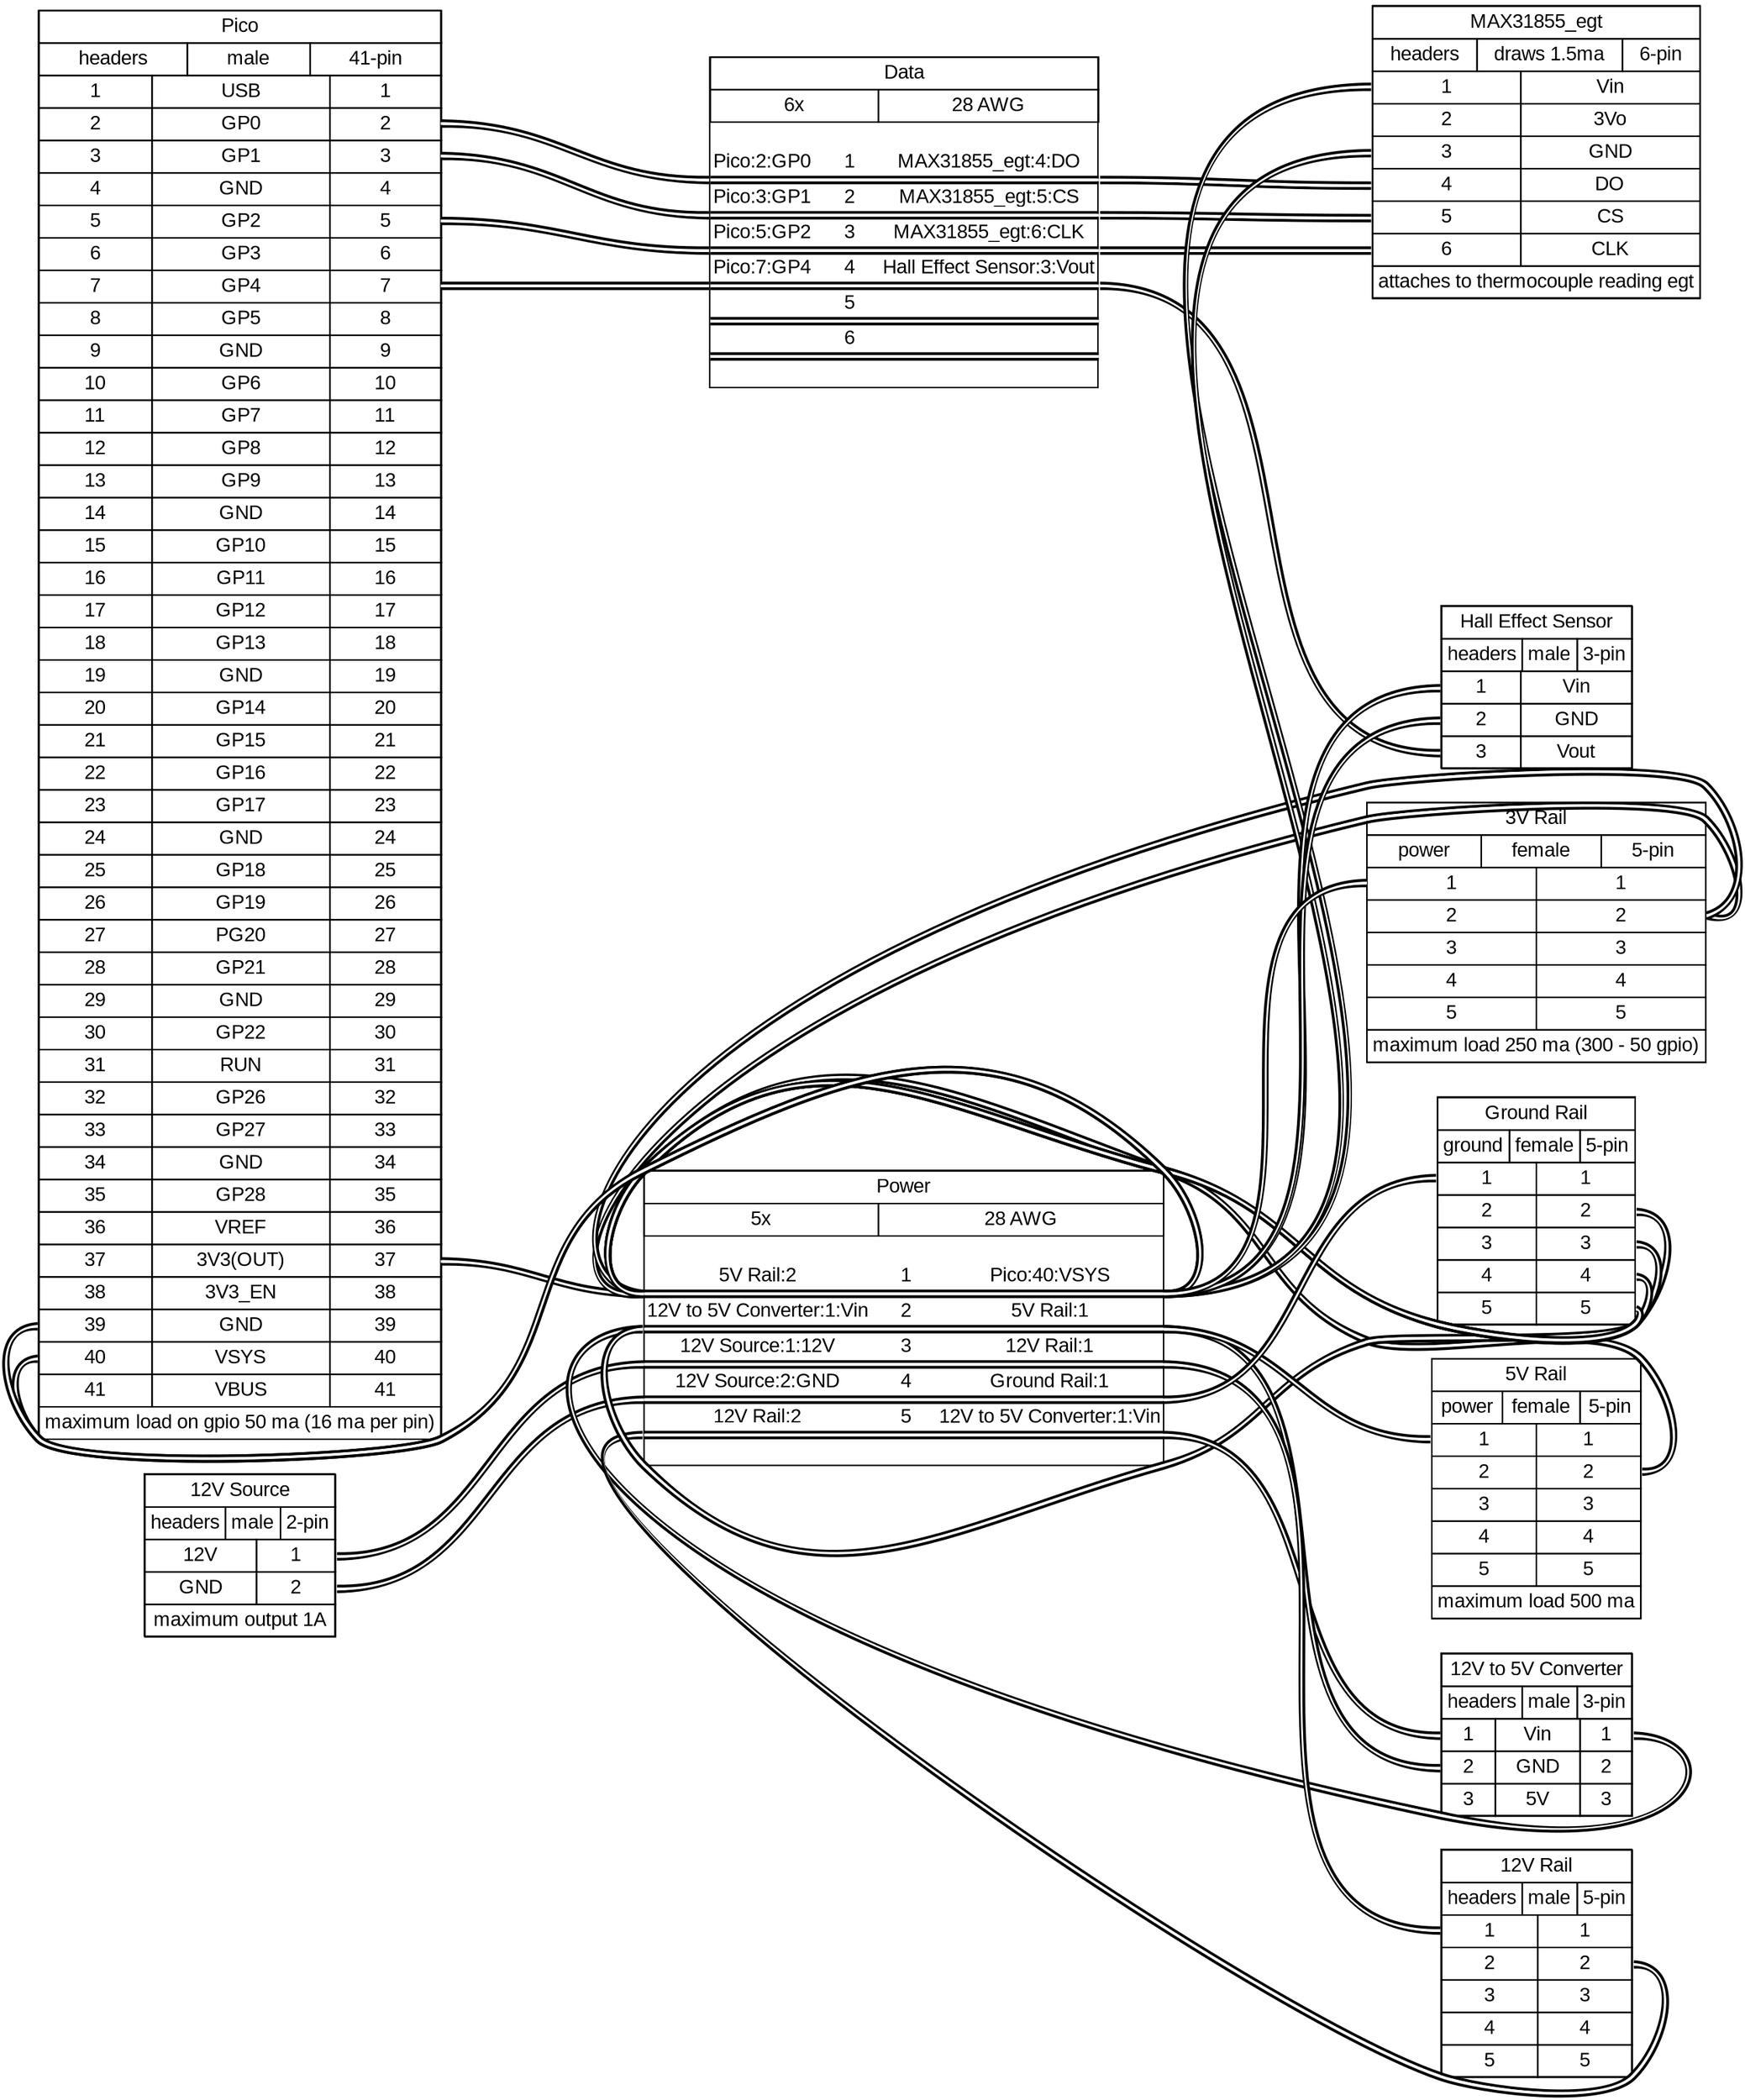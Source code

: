 graph {
// Graph generated by WireViz 0.3.2
// https://github.com/formatc1702/WireViz
	graph [bgcolor="#FFFFFF" fontname=arial nodesep=0.33 rankdir=LR ranksep=2]
	node [fillcolor="#FFFFFF" fontname=arial height=0 margin=0 shape=none style=filled width=0]
	edge [fontname=arial style=bold]
	Pico [label=<
<table border="0" cellspacing="0" cellpadding="0">
 <tr><td>
  <table border="0" cellspacing="0" cellpadding="3" cellborder="1"><tr>
   <td balign="left">Pico</td>
  </tr></table>
 </td></tr>
 <tr><td>
  <table border="0" cellspacing="0" cellpadding="3" cellborder="1"><tr>
   <td balign="left">headers</td>
   <td balign="left">male</td>
   <td balign="left">41-pin</td>
  </tr></table>
 </td></tr>
 <tr><td>
  <table border="0" cellspacing="0" cellpadding="3" cellborder="1">
   <tr>
    <td port="p1l">1</td>
    <td>USB</td>
    <td port="p1r">1</td>
   </tr>
   <tr>
    <td port="p2l">2</td>
    <td>GP0</td>
    <td port="p2r">2</td>
   </tr>
   <tr>
    <td port="p3l">3</td>
    <td>GP1</td>
    <td port="p3r">3</td>
   </tr>
   <tr>
    <td port="p4l">4</td>
    <td>GND</td>
    <td port="p4r">4</td>
   </tr>
   <tr>
    <td port="p5l">5</td>
    <td>GP2</td>
    <td port="p5r">5</td>
   </tr>
   <tr>
    <td port="p6l">6</td>
    <td>GP3</td>
    <td port="p6r">6</td>
   </tr>
   <tr>
    <td port="p7l">7</td>
    <td>GP4</td>
    <td port="p7r">7</td>
   </tr>
   <tr>
    <td port="p8l">8</td>
    <td>GP5</td>
    <td port="p8r">8</td>
   </tr>
   <tr>
    <td port="p9l">9</td>
    <td>GND</td>
    <td port="p9r">9</td>
   </tr>
   <tr>
    <td port="p10l">10</td>
    <td>GP6</td>
    <td port="p10r">10</td>
   </tr>
   <tr>
    <td port="p11l">11</td>
    <td>GP7</td>
    <td port="p11r">11</td>
   </tr>
   <tr>
    <td port="p12l">12</td>
    <td>GP8</td>
    <td port="p12r">12</td>
   </tr>
   <tr>
    <td port="p13l">13</td>
    <td>GP9</td>
    <td port="p13r">13</td>
   </tr>
   <tr>
    <td port="p14l">14</td>
    <td>GND</td>
    <td port="p14r">14</td>
   </tr>
   <tr>
    <td port="p15l">15</td>
    <td>GP10</td>
    <td port="p15r">15</td>
   </tr>
   <tr>
    <td port="p16l">16</td>
    <td>GP11</td>
    <td port="p16r">16</td>
   </tr>
   <tr>
    <td port="p17l">17</td>
    <td>GP12</td>
    <td port="p17r">17</td>
   </tr>
   <tr>
    <td port="p18l">18</td>
    <td>GP13</td>
    <td port="p18r">18</td>
   </tr>
   <tr>
    <td port="p19l">19</td>
    <td>GND</td>
    <td port="p19r">19</td>
   </tr>
   <tr>
    <td port="p20l">20</td>
    <td>GP14</td>
    <td port="p20r">20</td>
   </tr>
   <tr>
    <td port="p21l">21</td>
    <td>GP15</td>
    <td port="p21r">21</td>
   </tr>
   <tr>
    <td port="p22l">22</td>
    <td>GP16</td>
    <td port="p22r">22</td>
   </tr>
   <tr>
    <td port="p23l">23</td>
    <td>GP17</td>
    <td port="p23r">23</td>
   </tr>
   <tr>
    <td port="p24l">24</td>
    <td>GND</td>
    <td port="p24r">24</td>
   </tr>
   <tr>
    <td port="p25l">25</td>
    <td>GP18</td>
    <td port="p25r">25</td>
   </tr>
   <tr>
    <td port="p26l">26</td>
    <td>GP19</td>
    <td port="p26r">26</td>
   </tr>
   <tr>
    <td port="p27l">27</td>
    <td>PG20</td>
    <td port="p27r">27</td>
   </tr>
   <tr>
    <td port="p28l">28</td>
    <td>GP21</td>
    <td port="p28r">28</td>
   </tr>
   <tr>
    <td port="p29l">29</td>
    <td>GND</td>
    <td port="p29r">29</td>
   </tr>
   <tr>
    <td port="p30l">30</td>
    <td>GP22</td>
    <td port="p30r">30</td>
   </tr>
   <tr>
    <td port="p31l">31</td>
    <td>RUN</td>
    <td port="p31r">31</td>
   </tr>
   <tr>
    <td port="p32l">32</td>
    <td>GP26</td>
    <td port="p32r">32</td>
   </tr>
   <tr>
    <td port="p33l">33</td>
    <td>GP27</td>
    <td port="p33r">33</td>
   </tr>
   <tr>
    <td port="p34l">34</td>
    <td>GND</td>
    <td port="p34r">34</td>
   </tr>
   <tr>
    <td port="p35l">35</td>
    <td>GP28</td>
    <td port="p35r">35</td>
   </tr>
   <tr>
    <td port="p36l">36</td>
    <td>VREF</td>
    <td port="p36r">36</td>
   </tr>
   <tr>
    <td port="p37l">37</td>
    <td>3V3(OUT)</td>
    <td port="p37r">37</td>
   </tr>
   <tr>
    <td port="p38l">38</td>
    <td>3V3_EN</td>
    <td port="p38r">38</td>
   </tr>
   <tr>
    <td port="p39l">39</td>
    <td>GND</td>
    <td port="p39r">39</td>
   </tr>
   <tr>
    <td port="p40l">40</td>
    <td>VSYS</td>
    <td port="p40r">40</td>
   </tr>
   <tr>
    <td port="p41l">41</td>
    <td>VBUS</td>
    <td port="p41r">41</td>
   </tr>
  </table>
 </td></tr>
 <tr><td>
  <table border="0" cellspacing="0" cellpadding="3" cellborder="1"><tr>
   <td balign="left">maximum load on gpio 50 ma (16 ma per pin)</td>
  </tr></table>
 </td></tr>
</table>
> fillcolor="#FFFFFF" shape=box style=filled]
	"12V Source" [label=<
<table border="0" cellspacing="0" cellpadding="0">
 <tr><td>
  <table border="0" cellspacing="0" cellpadding="3" cellborder="1"><tr>
   <td balign="left">12V Source</td>
  </tr></table>
 </td></tr>
 <tr><td>
  <table border="0" cellspacing="0" cellpadding="3" cellborder="1"><tr>
   <td balign="left">headers</td>
   <td balign="left">male</td>
   <td balign="left">2-pin</td>
  </tr></table>
 </td></tr>
 <tr><td>
  <table border="0" cellspacing="0" cellpadding="3" cellborder="1">
   <tr>
    <td>12V</td>
    <td port="p1r">1</td>
   </tr>
   <tr>
    <td>GND</td>
    <td port="p2r">2</td>
   </tr>
  </table>
 </td></tr>
 <tr><td>
  <table border="0" cellspacing="0" cellpadding="3" cellborder="1"><tr>
   <td balign="left">maximum output 1A</td>
  </tr></table>
 </td></tr>
</table>
> fillcolor="#FFFFFF" shape=box style=filled]
	"12V to 5V Converter" [label=<
<table border="0" cellspacing="0" cellpadding="0">
 <tr><td>
  <table border="0" cellspacing="0" cellpadding="3" cellborder="1"><tr>
   <td balign="left">12V to 5V Converter</td>
  </tr></table>
 </td></tr>
 <tr><td>
  <table border="0" cellspacing="0" cellpadding="3" cellborder="1"><tr>
   <td balign="left">headers</td>
   <td balign="left">male</td>
   <td balign="left">3-pin</td>
  </tr></table>
 </td></tr>
 <tr><td>
  <table border="0" cellspacing="0" cellpadding="3" cellborder="1">
   <tr>
    <td port="p1l">1</td>
    <td>Vin</td>
    <td port="p1r">1</td>
   </tr>
   <tr>
    <td port="p2l">2</td>
    <td>GND</td>
    <td port="p2r">2</td>
   </tr>
   <tr>
    <td port="p3l">3</td>
    <td>5V</td>
    <td port="p3r">3</td>
   </tr>
  </table>
 </td></tr>
</table>
> fillcolor="#FFFFFF" shape=box style=filled]
	"12V Rail" [label=<
<table border="0" cellspacing="0" cellpadding="0">
 <tr><td>
  <table border="0" cellspacing="0" cellpadding="3" cellborder="1"><tr>
   <td balign="left">12V Rail</td>
  </tr></table>
 </td></tr>
 <tr><td>
  <table border="0" cellspacing="0" cellpadding="3" cellborder="1"><tr>
   <td balign="left">headers</td>
   <td balign="left">male</td>
   <td balign="left">5-pin</td>
  </tr></table>
 </td></tr>
 <tr><td>
  <table border="0" cellspacing="0" cellpadding="3" cellborder="1">
   <tr>
    <td port="p1l">1</td>
    <td port="p1r">1</td>
   </tr>
   <tr>
    <td port="p2l">2</td>
    <td port="p2r">2</td>
   </tr>
   <tr>
    <td port="p3l">3</td>
    <td port="p3r">3</td>
   </tr>
   <tr>
    <td port="p4l">4</td>
    <td port="p4r">4</td>
   </tr>
   <tr>
    <td port="p5l">5</td>
    <td port="p5r">5</td>
   </tr>
  </table>
 </td></tr>
</table>
> fillcolor="#FFFFFF" shape=box style=filled]
	MAX31855_egt [label=<
<table border="0" cellspacing="0" cellpadding="0">
 <tr><td>
  <table border="0" cellspacing="0" cellpadding="3" cellborder="1"><tr>
   <td balign="left">MAX31855_egt</td>
  </tr></table>
 </td></tr>
 <tr><td>
  <table border="0" cellspacing="0" cellpadding="3" cellborder="1"><tr>
   <td balign="left">headers</td>
   <td balign="left">draws 1.5ma</td>
   <td balign="left">6-pin</td>
  </tr></table>
 </td></tr>
 <tr><td>
  <table border="0" cellspacing="0" cellpadding="3" cellborder="1">
   <tr>
    <td port="p1l">1</td>
    <td>Vin</td>
   </tr>
   <tr>
    <td port="p2l">2</td>
    <td>3Vo</td>
   </tr>
   <tr>
    <td port="p3l">3</td>
    <td>GND</td>
   </tr>
   <tr>
    <td port="p4l">4</td>
    <td>DO</td>
   </tr>
   <tr>
    <td port="p5l">5</td>
    <td>CS</td>
   </tr>
   <tr>
    <td port="p6l">6</td>
    <td>CLK</td>
   </tr>
  </table>
 </td></tr>
 <tr><td>
  <table border="0" cellspacing="0" cellpadding="3" cellborder="1"><tr>
   <td balign="left">attaches to thermocouple reading egt</td>
  </tr></table>
 </td></tr>
</table>
> fillcolor="#FFFFFF" shape=box style=filled]
	"Hall Effect Sensor" [label=<
<table border="0" cellspacing="0" cellpadding="0">
 <tr><td>
  <table border="0" cellspacing="0" cellpadding="3" cellborder="1"><tr>
   <td balign="left">Hall Effect Sensor</td>
  </tr></table>
 </td></tr>
 <tr><td>
  <table border="0" cellspacing="0" cellpadding="3" cellborder="1"><tr>
   <td balign="left">headers</td>
   <td balign="left">male</td>
   <td balign="left">3-pin</td>
  </tr></table>
 </td></tr>
 <tr><td>
  <table border="0" cellspacing="0" cellpadding="3" cellborder="1">
   <tr>
    <td port="p1l">1</td>
    <td>Vin</td>
   </tr>
   <tr>
    <td port="p2l">2</td>
    <td>GND</td>
   </tr>
   <tr>
    <td port="p3l">3</td>
    <td>Vout</td>
   </tr>
  </table>
 </td></tr>
</table>
> fillcolor="#FFFFFF" shape=box style=filled]
	"5V Rail" [label=<
<table border="0" cellspacing="0" cellpadding="0">
 <tr><td>
  <table border="0" cellspacing="0" cellpadding="3" cellborder="1"><tr>
   <td balign="left">5V Rail</td>
  </tr></table>
 </td></tr>
 <tr><td>
  <table border="0" cellspacing="0" cellpadding="3" cellborder="1"><tr>
   <td balign="left">power</td>
   <td balign="left">female</td>
   <td balign="left">5-pin</td>
  </tr></table>
 </td></tr>
 <tr><td>
  <table border="0" cellspacing="0" cellpadding="3" cellborder="1">
   <tr>
    <td port="p1l">1</td>
    <td port="p1r">1</td>
   </tr>
   <tr>
    <td port="p2l">2</td>
    <td port="p2r">2</td>
   </tr>
   <tr>
    <td port="p3l">3</td>
    <td port="p3r">3</td>
   </tr>
   <tr>
    <td port="p4l">4</td>
    <td port="p4r">4</td>
   </tr>
   <tr>
    <td port="p5l">5</td>
    <td port="p5r">5</td>
   </tr>
  </table>
 </td></tr>
 <tr><td>
  <table border="0" cellspacing="0" cellpadding="3" cellborder="1"><tr>
   <td balign="left">maximum load 500 ma</td>
  </tr></table>
 </td></tr>
</table>
> fillcolor="#FFFFFF" shape=box style=filled]
	"3V Rail" [label=<
<table border="0" cellspacing="0" cellpadding="0">
 <tr><td>
  <table border="0" cellspacing="0" cellpadding="3" cellborder="1"><tr>
   <td balign="left">3V Rail</td>
  </tr></table>
 </td></tr>
 <tr><td>
  <table border="0" cellspacing="0" cellpadding="3" cellborder="1"><tr>
   <td balign="left">power</td>
   <td balign="left">female</td>
   <td balign="left">5-pin</td>
  </tr></table>
 </td></tr>
 <tr><td>
  <table border="0" cellspacing="0" cellpadding="3" cellborder="1">
   <tr>
    <td port="p1l">1</td>
    <td port="p1r">1</td>
   </tr>
   <tr>
    <td port="p2l">2</td>
    <td port="p2r">2</td>
   </tr>
   <tr>
    <td port="p3l">3</td>
    <td port="p3r">3</td>
   </tr>
   <tr>
    <td port="p4l">4</td>
    <td port="p4r">4</td>
   </tr>
   <tr>
    <td port="p5l">5</td>
    <td port="p5r">5</td>
   </tr>
  </table>
 </td></tr>
 <tr><td>
  <table border="0" cellspacing="0" cellpadding="3" cellborder="1"><tr>
   <td balign="left">maximum load 250 ma (300 - 50 gpio)</td>
  </tr></table>
 </td></tr>
</table>
> fillcolor="#FFFFFF" shape=box style=filled]
	"Ground Rail" [label=<
<table border="0" cellspacing="0" cellpadding="0">
 <tr><td>
  <table border="0" cellspacing="0" cellpadding="3" cellborder="1"><tr>
   <td balign="left">Ground Rail</td>
  </tr></table>
 </td></tr>
 <tr><td>
  <table border="0" cellspacing="0" cellpadding="3" cellborder="1"><tr>
   <td balign="left">ground</td>
   <td balign="left">female</td>
   <td balign="left">5-pin</td>
  </tr></table>
 </td></tr>
 <tr><td>
  <table border="0" cellspacing="0" cellpadding="3" cellborder="1">
   <tr>
    <td port="p1l">1</td>
    <td port="p1r">1</td>
   </tr>
   <tr>
    <td port="p2l">2</td>
    <td port="p2r">2</td>
   </tr>
   <tr>
    <td port="p3l">3</td>
    <td port="p3r">3</td>
   </tr>
   <tr>
    <td port="p4l">4</td>
    <td port="p4r">4</td>
   </tr>
   <tr>
    <td port="p5l">5</td>
    <td port="p5r">5</td>
   </tr>
  </table>
 </td></tr>
</table>
> fillcolor="#FFFFFF" shape=box style=filled]
	edge [color="#000000:#ffffff:#000000"]
	Pico:p2r:e -- Data:w1:w
	Data:w1:e -- MAX31855_egt:p4l:w
	edge [color="#000000:#ffffff:#000000"]
	Pico:p3r:e -- Data:w2:w
	Data:w2:e -- MAX31855_egt:p5l:w
	edge [color="#000000:#ffffff:#000000"]
	Pico:p5r:e -- Data:w3:w
	Data:w3:e -- MAX31855_egt:p6l:w
	edge [color="#000000:#ffffff:#000000"]
	Pico:p7r:e -- Data:w4:w
	Data:w4:e -- "Hall Effect Sensor":p3l:w
	Data [label=<
<table border="0" cellspacing="0" cellpadding="0">
 <tr><td>
  <table border="0" cellspacing="0" cellpadding="3" cellborder="1"><tr>
   <td balign="left">Data</td>
  </tr></table>
 </td></tr>
 <tr><td>
  <table border="0" cellspacing="0" cellpadding="3" cellborder="1"><tr>
   <td balign="left">6x</td>
   <td balign="left">28 AWG</td>
  </tr></table>
 </td></tr>
 <tr><td>
  <table border="0" cellspacing="0" cellborder="0">
   <tr><td>&nbsp;</td></tr>
   <tr>
    <td>Pico:2:GP0</td>
    <td>
     1
    </td>
    <td>MAX31855_egt:4:DO</td>
   </tr>
   <tr>
    <td colspan="3" border="0" cellspacing="0" cellpadding="0" port="w1" height="6">
     <table cellspacing="0" cellborder="0" border="0">
      <tr><td colspan="3" cellpadding="0" height="2" bgcolor="#000000" border="0"></td></tr>
      <tr><td colspan="3" cellpadding="0" height="2" bgcolor="#ffffff" border="0"></td></tr>
      <tr><td colspan="3" cellpadding="0" height="2" bgcolor="#000000" border="0"></td></tr>
     </table>
    </td>
   </tr>
   <tr>
    <td>Pico:3:GP1</td>
    <td>
     2
    </td>
    <td>MAX31855_egt:5:CS</td>
   </tr>
   <tr>
    <td colspan="3" border="0" cellspacing="0" cellpadding="0" port="w2" height="6">
     <table cellspacing="0" cellborder="0" border="0">
      <tr><td colspan="3" cellpadding="0" height="2" bgcolor="#000000" border="0"></td></tr>
      <tr><td colspan="3" cellpadding="0" height="2" bgcolor="#ffffff" border="0"></td></tr>
      <tr><td colspan="3" cellpadding="0" height="2" bgcolor="#000000" border="0"></td></tr>
     </table>
    </td>
   </tr>
   <tr>
    <td>Pico:5:GP2</td>
    <td>
     3
    </td>
    <td>MAX31855_egt:6:CLK</td>
   </tr>
   <tr>
    <td colspan="3" border="0" cellspacing="0" cellpadding="0" port="w3" height="6">
     <table cellspacing="0" cellborder="0" border="0">
      <tr><td colspan="3" cellpadding="0" height="2" bgcolor="#000000" border="0"></td></tr>
      <tr><td colspan="3" cellpadding="0" height="2" bgcolor="#ffffff" border="0"></td></tr>
      <tr><td colspan="3" cellpadding="0" height="2" bgcolor="#000000" border="0"></td></tr>
     </table>
    </td>
   </tr>
   <tr>
    <td>Pico:7:GP4</td>
    <td>
     4
    </td>
    <td>Hall Effect Sensor:3:Vout</td>
   </tr>
   <tr>
    <td colspan="3" border="0" cellspacing="0" cellpadding="0" port="w4" height="6">
     <table cellspacing="0" cellborder="0" border="0">
      <tr><td colspan="3" cellpadding="0" height="2" bgcolor="#000000" border="0"></td></tr>
      <tr><td colspan="3" cellpadding="0" height="2" bgcolor="#ffffff" border="0"></td></tr>
      <tr><td colspan="3" cellpadding="0" height="2" bgcolor="#000000" border="0"></td></tr>
     </table>
    </td>
   </tr>
   <tr>
    <td><!-- 5_in --></td>
    <td>
     5
    </td>
    <td><!-- 5_out --></td>
   </tr>
   <tr>
    <td colspan="3" border="0" cellspacing="0" cellpadding="0" port="w5" height="6">
     <table cellspacing="0" cellborder="0" border="0">
      <tr><td colspan="3" cellpadding="0" height="2" bgcolor="#000000" border="0"></td></tr>
      <tr><td colspan="3" cellpadding="0" height="2" bgcolor="#ffffff" border="0"></td></tr>
      <tr><td colspan="3" cellpadding="0" height="2" bgcolor="#000000" border="0"></td></tr>
     </table>
    </td>
   </tr>
   <tr>
    <td><!-- 6_in --></td>
    <td>
     6
    </td>
    <td><!-- 6_out --></td>
   </tr>
   <tr>
    <td colspan="3" border="0" cellspacing="0" cellpadding="0" port="w6" height="6">
     <table cellspacing="0" cellborder="0" border="0">
      <tr><td colspan="3" cellpadding="0" height="2" bgcolor="#000000" border="0"></td></tr>
      <tr><td colspan="3" cellpadding="0" height="2" bgcolor="#ffffff" border="0"></td></tr>
      <tr><td colspan="3" cellpadding="0" height="2" bgcolor="#000000" border="0"></td></tr>
     </table>
    </td>
   </tr>
   <tr><td>&nbsp;</td></tr>
  </table>
 </td></tr>
</table>
> fillcolor="#FFFFFF" shape=box style=filled]
	edge [color="#000000:#ffffff:#000000"]
	"12V Source":p1r:e -- Power:w3:w
	Power:w3:e -- "12V Rail":p1l:w
	edge [color="#000000:#ffffff:#000000"]
	"12V Source":p2r:e -- Power:w4:w
	Power:w4:e -- "Ground Rail":p1l:w
	edge [color="#000000:#ffffff:#000000"]
	"12V Rail":p2r:e -- Power:w5:w
	Power:w5:e -- "12V to 5V Converter":p1l:w
	edge [color="#000000:#ffffff:#000000"]
	"12V to 5V Converter":p1r:e -- Power:w2:w
	Power:w2:e -- "5V Rail":p1l:w
	edge [color="#000000:#ffffff:#000000"]
	"Ground Rail":p2r:e -- Power:w2:w
	Power:w2:e -- "12V to 5V Converter":p2l:w
	edge [color="#000000:#ffffff:#000000"]
	"5V Rail":p2r:e -- Power:w1:w
	Power:w1:e -- Pico:p40l:w
	edge [color="#000000:#ffffff:#000000"]
	Pico:p37r:e -- Power:w1:w
	Power:w1:e -- "3V Rail":p1l:w
	edge [color="#000000:#ffffff:#000000"]
	"Ground Rail":p3r:e -- Power:w1:w
	Power:w1:e -- Pico:p39l:w
	edge [color="#000000:#ffffff:#000000"]
	"3V Rail":p2r:e -- Power:w1:w
	Power:w1:e -- MAX31855_egt:p1l:w
	edge [color="#000000:#ffffff:#000000"]
	"Ground Rail":p4r:e -- Power:w1:w
	Power:w1:e -- MAX31855_egt:p3l:w
	edge [color="#000000:#ffffff:#000000"]
	"3V Rail":p2r:e -- Power:w1:w
	Power:w1:e -- "Hall Effect Sensor":p1l:w
	edge [color="#000000:#ffffff:#000000"]
	"Ground Rail":p5r:e -- Power:w1:w
	Power:w1:e -- "Hall Effect Sensor":p2l:w
	Power [label=<
<table border="0" cellspacing="0" cellpadding="0">
 <tr><td>
  <table border="0" cellspacing="0" cellpadding="3" cellborder="1"><tr>
   <td balign="left">Power</td>
  </tr></table>
 </td></tr>
 <tr><td>
  <table border="0" cellspacing="0" cellpadding="3" cellborder="1"><tr>
   <td balign="left">5x</td>
   <td balign="left">28 AWG</td>
  </tr></table>
 </td></tr>
 <tr><td>
  <table border="0" cellspacing="0" cellborder="0">
   <tr><td>&nbsp;</td></tr>
   <tr>
    <td>5V Rail:2</td>
    <td>
     1
    </td>
    <td>Pico:40:VSYS</td>
   </tr>
   <tr>
    <td colspan="3" border="0" cellspacing="0" cellpadding="0" port="w1" height="6">
     <table cellspacing="0" cellborder="0" border="0">
      <tr><td colspan="3" cellpadding="0" height="2" bgcolor="#000000" border="0"></td></tr>
      <tr><td colspan="3" cellpadding="0" height="2" bgcolor="#ffffff" border="0"></td></tr>
      <tr><td colspan="3" cellpadding="0" height="2" bgcolor="#000000" border="0"></td></tr>
     </table>
    </td>
   </tr>
   <tr>
    <td>12V to 5V Converter:1:Vin</td>
    <td>
     2
    </td>
    <td>5V Rail:1</td>
   </tr>
   <tr>
    <td colspan="3" border="0" cellspacing="0" cellpadding="0" port="w2" height="6">
     <table cellspacing="0" cellborder="0" border="0">
      <tr><td colspan="3" cellpadding="0" height="2" bgcolor="#000000" border="0"></td></tr>
      <tr><td colspan="3" cellpadding="0" height="2" bgcolor="#ffffff" border="0"></td></tr>
      <tr><td colspan="3" cellpadding="0" height="2" bgcolor="#000000" border="0"></td></tr>
     </table>
    </td>
   </tr>
   <tr>
    <td>12V Source:1:12V</td>
    <td>
     3
    </td>
    <td>12V Rail:1</td>
   </tr>
   <tr>
    <td colspan="3" border="0" cellspacing="0" cellpadding="0" port="w3" height="6">
     <table cellspacing="0" cellborder="0" border="0">
      <tr><td colspan="3" cellpadding="0" height="2" bgcolor="#000000" border="0"></td></tr>
      <tr><td colspan="3" cellpadding="0" height="2" bgcolor="#ffffff" border="0"></td></tr>
      <tr><td colspan="3" cellpadding="0" height="2" bgcolor="#000000" border="0"></td></tr>
     </table>
    </td>
   </tr>
   <tr>
    <td>12V Source:2:GND</td>
    <td>
     4
    </td>
    <td>Ground Rail:1</td>
   </tr>
   <tr>
    <td colspan="3" border="0" cellspacing="0" cellpadding="0" port="w4" height="6">
     <table cellspacing="0" cellborder="0" border="0">
      <tr><td colspan="3" cellpadding="0" height="2" bgcolor="#000000" border="0"></td></tr>
      <tr><td colspan="3" cellpadding="0" height="2" bgcolor="#ffffff" border="0"></td></tr>
      <tr><td colspan="3" cellpadding="0" height="2" bgcolor="#000000" border="0"></td></tr>
     </table>
    </td>
   </tr>
   <tr>
    <td>12V Rail:2</td>
    <td>
     5
    </td>
    <td>12V to 5V Converter:1:Vin</td>
   </tr>
   <tr>
    <td colspan="3" border="0" cellspacing="0" cellpadding="0" port="w5" height="6">
     <table cellspacing="0" cellborder="0" border="0">
      <tr><td colspan="3" cellpadding="0" height="2" bgcolor="#000000" border="0"></td></tr>
      <tr><td colspan="3" cellpadding="0" height="2" bgcolor="#ffffff" border="0"></td></tr>
      <tr><td colspan="3" cellpadding="0" height="2" bgcolor="#000000" border="0"></td></tr>
     </table>
    </td>
   </tr>
   <tr><td>&nbsp;</td></tr>
  </table>
 </td></tr>
</table>
> fillcolor="#FFFFFF" shape=box style=filled]
}
